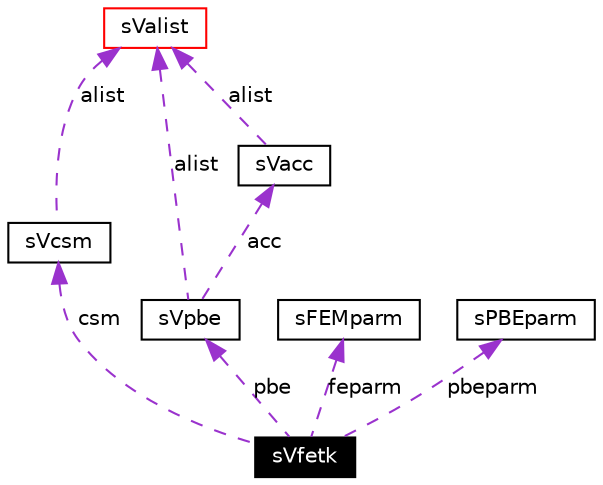 digraph inheritance
{
  Node33 [shape="box",label="sVfetk",fontsize=10,height=0.2,width=0.4,fontname="Helvetica",color="black",style="filled" fontcolor="white"];
  Node34 -> Node33 [dir=back,color="darkorchid3",fontsize=10,style="dashed",label="csm",fontname="Helvetica"];
  Node34 [shape="box",label="sVcsm",fontsize=10,height=0.2,width=0.4,fontname="Helvetica",color="black",URL="$structsVcsm.html"];
  Node35 -> Node34 [dir=back,color="darkorchid3",fontsize=10,style="dashed",label="alist",fontname="Helvetica"];
  Node35 [shape="box",label="sValist",fontsize=10,height=0.2,width=0.4,fontname="Helvetica",color="red",URL="$structsValist.html"];
  Node37 -> Node33 [dir=back,color="darkorchid3",fontsize=10,style="dashed",label="pbe",fontname="Helvetica"];
  Node37 [shape="box",label="sVpbe",fontsize=10,height=0.2,width=0.4,fontname="Helvetica",color="black",URL="$structsVpbe.html"];
  Node38 -> Node37 [dir=back,color="darkorchid3",fontsize=10,style="dashed",label="acc",fontname="Helvetica"];
  Node38 [shape="box",label="sVacc",fontsize=10,height=0.2,width=0.4,fontname="Helvetica",color="black",URL="$structsVacc.html"];
  Node35 -> Node38 [dir=back,color="darkorchid3",fontsize=10,style="dashed",label="alist",fontname="Helvetica"];
  Node35 -> Node37 [dir=back,color="darkorchid3",fontsize=10,style="dashed",label="alist",fontname="Helvetica"];
  Node39 -> Node33 [dir=back,color="darkorchid3",fontsize=10,style="dashed",label="feparm",fontname="Helvetica"];
  Node39 [shape="box",label="sFEMparm",fontsize=10,height=0.2,width=0.4,fontname="Helvetica",color="black",URL="$structsFEMparm.html"];
  Node40 -> Node33 [dir=back,color="darkorchid3",fontsize=10,style="dashed",label="pbeparm",fontname="Helvetica"];
  Node40 [shape="box",label="sPBEparm",fontsize=10,height=0.2,width=0.4,fontname="Helvetica",color="black",URL="$structsPBEparm.html"];
}
